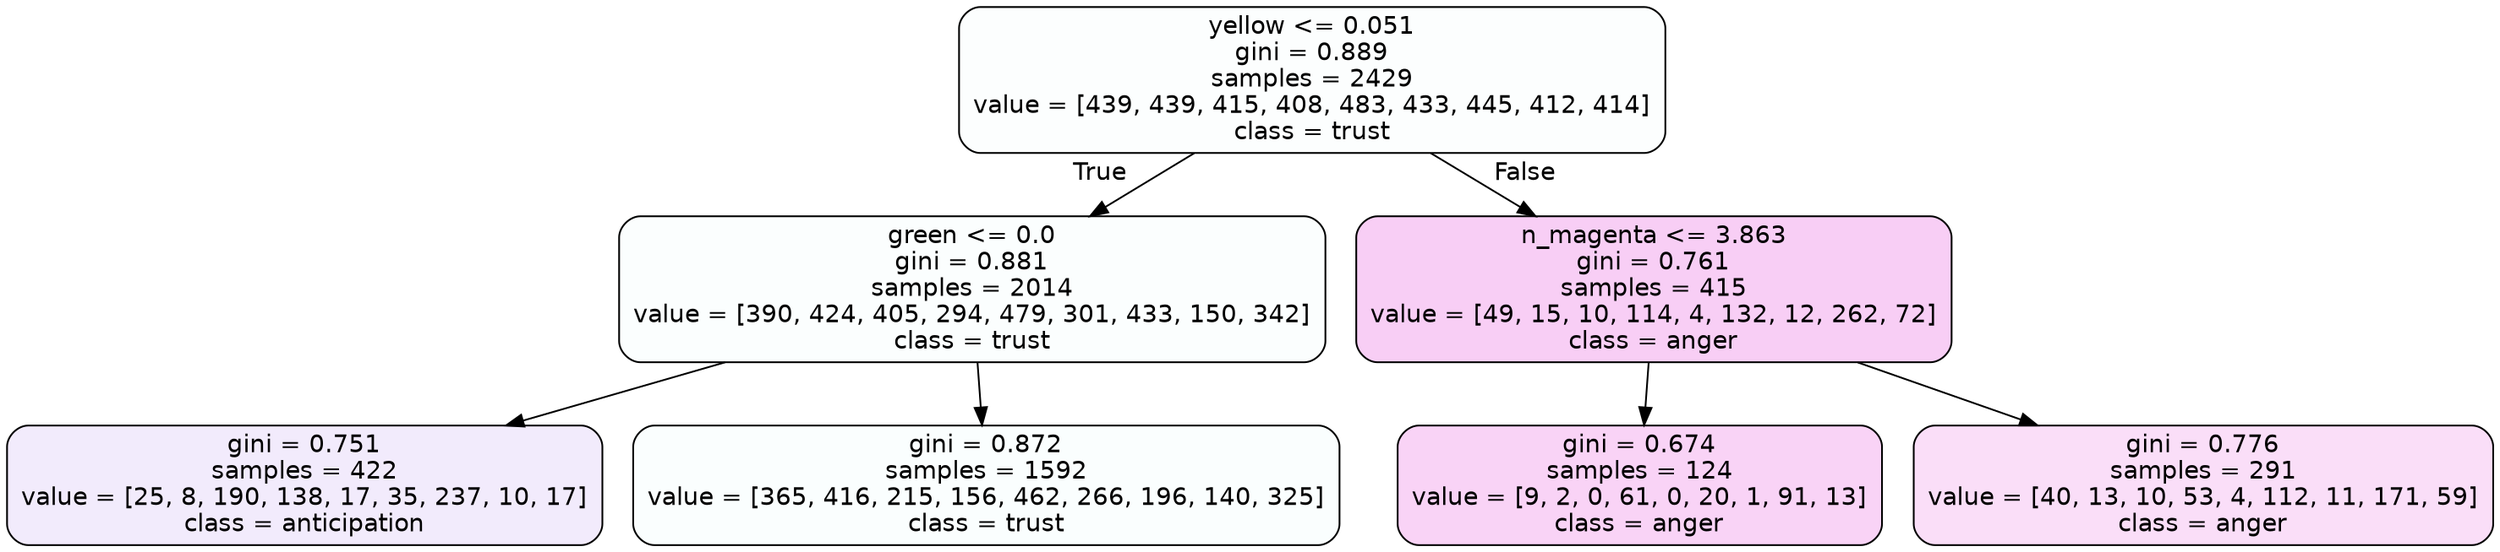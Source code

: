 digraph Tree {
node [shape=box, style="filled, rounded", color="black", fontname=helvetica] ;
edge [fontname=helvetica] ;
0 [label="yellow <= 0.051\ngini = 0.889\nsamples = 2429\nvalue = [439, 439, 415, 408, 483, 433, 445, 412, 414]\nclass = trust", fillcolor="#39d7e503"] ;
1 [label="green <= 0.0\ngini = 0.881\nsamples = 2014\nvalue = [390, 424, 405, 294, 479, 301, 433, 150, 342]\nclass = trust", fillcolor="#39d7e504"] ;
0 -> 1 [labeldistance=2.5, labelangle=45, headlabel="True"] ;
2 [label="gini = 0.751\nsamples = 422\nvalue = [25, 8, 190, 138, 17, 35, 237, 10, 17]\nclass = anticipation", fillcolor="#8139e519"] ;
1 -> 2 ;
3 [label="gini = 0.872\nsamples = 1592\nvalue = [365, 416, 215, 156, 462, 266, 196, 140, 325]\nclass = trust", fillcolor="#39d7e506"] ;
1 -> 3 ;
4 [label="n_magenta <= 3.863\ngini = 0.761\nsamples = 415\nvalue = [49, 15, 10, 114, 4, 132, 12, 262, 72]\nclass = anger", fillcolor="#e539d73e"] ;
0 -> 4 [labeldistance=2.5, labelangle=-45, headlabel="False"] ;
5 [label="gini = 0.674\nsamples = 124\nvalue = [9, 2, 0, 61, 0, 20, 1, 91, 13]\nclass = anger", fillcolor="#e539d738"] ;
4 -> 5 ;
6 [label="gini = 0.776\nsamples = 291\nvalue = [40, 13, 10, 53, 4, 112, 11, 171, 59]\nclass = anger", fillcolor="#e539d72a"] ;
4 -> 6 ;
}
